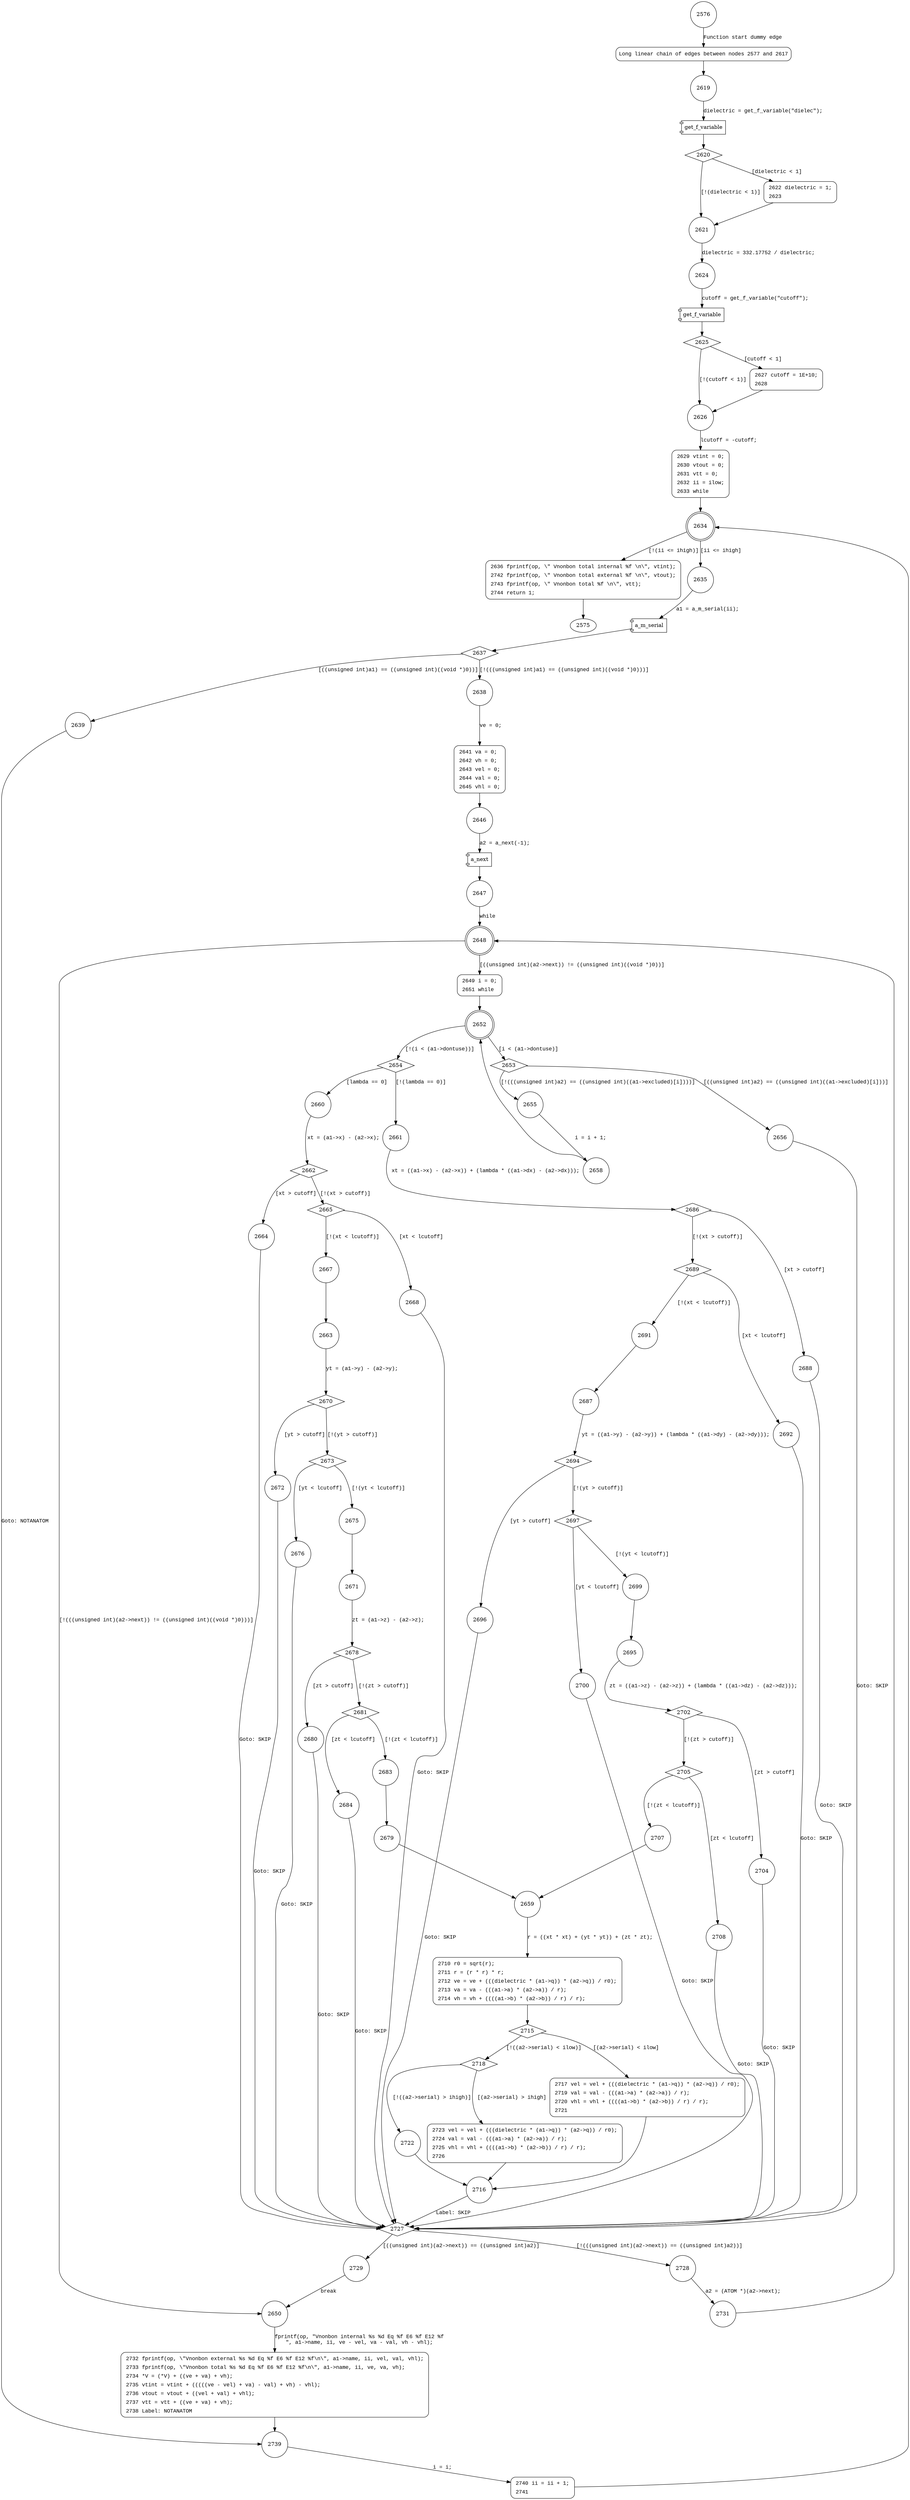 digraph a_nonbon {
2576 [shape="circle"]
2577 [shape="circle"]
2619 [shape="circle"]
2620 [shape="diamond"]
2621 [shape="circle"]
2622 [shape="circle"]
2624 [shape="circle"]
2625 [shape="diamond"]
2626 [shape="circle"]
2627 [shape="circle"]
2629 [shape="circle"]
2634 [shape="doublecircle"]
2636 [shape="circle"]
2635 [shape="circle"]
2637 [shape="diamond"]
2638 [shape="circle"]
2639 [shape="circle"]
2739 [shape="circle"]
2740 [shape="circle"]
2641 [shape="circle"]
2646 [shape="circle"]
2647 [shape="circle"]
2648 [shape="doublecircle"]
2650 [shape="circle"]
2649 [shape="circle"]
2652 [shape="doublecircle"]
2654 [shape="diamond"]
2653 [shape="diamond"]
2655 [shape="circle"]
2656 [shape="circle"]
2727 [shape="diamond"]
2728 [shape="circle"]
2729 [shape="circle"]
2732 [shape="circle"]
2731 [shape="circle"]
2658 [shape="circle"]
2661 [shape="circle"]
2660 [shape="circle"]
2662 [shape="diamond"]
2665 [shape="diamond"]
2664 [shape="circle"]
2667 [shape="circle"]
2668 [shape="circle"]
2663 [shape="circle"]
2670 [shape="diamond"]
2673 [shape="diamond"]
2672 [shape="circle"]
2675 [shape="circle"]
2676 [shape="circle"]
2671 [shape="circle"]
2678 [shape="diamond"]
2681 [shape="diamond"]
2680 [shape="circle"]
2683 [shape="circle"]
2684 [shape="circle"]
2679 [shape="circle"]
2659 [shape="circle"]
2710 [shape="circle"]
2715 [shape="diamond"]
2718 [shape="diamond"]
2717 [shape="circle"]
2716 [shape="circle"]
2722 [shape="circle"]
2723 [shape="circle"]
2686 [shape="diamond"]
2689 [shape="diamond"]
2688 [shape="circle"]
2691 [shape="circle"]
2692 [shape="circle"]
2687 [shape="circle"]
2694 [shape="diamond"]
2697 [shape="diamond"]
2696 [shape="circle"]
2699 [shape="circle"]
2700 [shape="circle"]
2695 [shape="circle"]
2702 [shape="diamond"]
2705 [shape="diamond"]
2704 [shape="circle"]
2707 [shape="circle"]
2708 [shape="circle"]
2577 [style="filled,bold" penwidth="1" fillcolor="white" fontname="Courier New" shape="Mrecord" label="Long linear chain of edges between nodes 2577 and 2617"]
2577 -> 2619[label=""]
2622 [style="filled,bold" penwidth="1" fillcolor="white" fontname="Courier New" shape="Mrecord" label=<<table border="0" cellborder="0" cellpadding="3" bgcolor="white"><tr><td align="right">2622</td><td align="left">dielectric = 1;</td></tr><tr><td align="right">2623</td><td align="left"></td></tr></table>>]
2622 -> 2621[label=""]
2627 [style="filled,bold" penwidth="1" fillcolor="white" fontname="Courier New" shape="Mrecord" label=<<table border="0" cellborder="0" cellpadding="3" bgcolor="white"><tr><td align="right">2627</td><td align="left">cutoff = 1E+10;</td></tr><tr><td align="right">2628</td><td align="left"></td></tr></table>>]
2627 -> 2626[label=""]
2629 [style="filled,bold" penwidth="1" fillcolor="white" fontname="Courier New" shape="Mrecord" label=<<table border="0" cellborder="0" cellpadding="3" bgcolor="white"><tr><td align="right">2629</td><td align="left">vtint = 0;</td></tr><tr><td align="right">2630</td><td align="left">vtout = 0;</td></tr><tr><td align="right">2631</td><td align="left">vtt = 0;</td></tr><tr><td align="right">2632</td><td align="left">ii = ilow;</td></tr><tr><td align="right">2633</td><td align="left">while</td></tr></table>>]
2629 -> 2634[label=""]
2740 [style="filled,bold" penwidth="1" fillcolor="white" fontname="Courier New" shape="Mrecord" label=<<table border="0" cellborder="0" cellpadding="3" bgcolor="white"><tr><td align="right">2740</td><td align="left">ii = ii + 1;</td></tr><tr><td align="right">2741</td><td align="left"></td></tr></table>>]
2740 -> 2634[label=""]
2641 [style="filled,bold" penwidth="1" fillcolor="white" fontname="Courier New" shape="Mrecord" label=<<table border="0" cellborder="0" cellpadding="3" bgcolor="white"><tr><td align="right">2641</td><td align="left">va = 0;</td></tr><tr><td align="right">2642</td><td align="left">vh = 0;</td></tr><tr><td align="right">2643</td><td align="left">vel = 0;</td></tr><tr><td align="right">2644</td><td align="left">val = 0;</td></tr><tr><td align="right">2645</td><td align="left">vhl = 0;</td></tr></table>>]
2641 -> 2646[label=""]
2649 [style="filled,bold" penwidth="1" fillcolor="white" fontname="Courier New" shape="Mrecord" label=<<table border="0" cellborder="0" cellpadding="3" bgcolor="white"><tr><td align="right">2649</td><td align="left">i = 0;</td></tr><tr><td align="right">2651</td><td align="left">while</td></tr></table>>]
2649 -> 2652[label=""]
2732 [style="filled,bold" penwidth="1" fillcolor="white" fontname="Courier New" shape="Mrecord" label=<<table border="0" cellborder="0" cellpadding="3" bgcolor="white"><tr><td align="right">2732</td><td align="left">fprintf(op, \"Vnonbon external %s %d Eq %f E6 %f E12 %f\n\", a1-&gt;name, ii, vel, val, vhl);</td></tr><tr><td align="right">2733</td><td align="left">fprintf(op, \"Vnonbon total %s %d Eq %f E6 %f E12 %f\n\", a1-&gt;name, ii, ve, va, vh);</td></tr><tr><td align="right">2734</td><td align="left">*V = (*V) + ((ve + va) + vh);</td></tr><tr><td align="right">2735</td><td align="left">vtint = vtint + (((((ve - vel) + va) - val) + vh) - vhl);</td></tr><tr><td align="right">2736</td><td align="left">vtout = vtout + ((vel + val) + vhl);</td></tr><tr><td align="right">2737</td><td align="left">vtt = vtt + ((ve + va) + vh);</td></tr><tr><td align="right">2738</td><td align="left">Label: NOTANATOM</td></tr></table>>]
2732 -> 2739[label=""]
2710 [style="filled,bold" penwidth="1" fillcolor="white" fontname="Courier New" shape="Mrecord" label=<<table border="0" cellborder="0" cellpadding="3" bgcolor="white"><tr><td align="right">2710</td><td align="left">r0 = sqrt(r);</td></tr><tr><td align="right">2711</td><td align="left">r = (r * r) * r;</td></tr><tr><td align="right">2712</td><td align="left">ve = ve + (((dielectric * (a1-&gt;q)) * (a2-&gt;q)) / r0);</td></tr><tr><td align="right">2713</td><td align="left">va = va - (((a1-&gt;a) * (a2-&gt;a)) / r);</td></tr><tr><td align="right">2714</td><td align="left">vh = vh + ((((a1-&gt;b) * (a2-&gt;b)) / r) / r);</td></tr></table>>]
2710 -> 2715[label=""]
2717 [style="filled,bold" penwidth="1" fillcolor="white" fontname="Courier New" shape="Mrecord" label=<<table border="0" cellborder="0" cellpadding="3" bgcolor="white"><tr><td align="right">2717</td><td align="left">vel = vel + (((dielectric * (a1-&gt;q)) * (a2-&gt;q)) / r0);</td></tr><tr><td align="right">2719</td><td align="left">val = val - (((a1-&gt;a) * (a2-&gt;a)) / r);</td></tr><tr><td align="right">2720</td><td align="left">vhl = vhl + ((((a1-&gt;b) * (a2-&gt;b)) / r) / r);</td></tr><tr><td align="right">2721</td><td align="left"></td></tr></table>>]
2717 -> 2716[label=""]
2723 [style="filled,bold" penwidth="1" fillcolor="white" fontname="Courier New" shape="Mrecord" label=<<table border="0" cellborder="0" cellpadding="3" bgcolor="white"><tr><td align="right">2723</td><td align="left">vel = vel + (((dielectric * (a1-&gt;q)) * (a2-&gt;q)) / r0);</td></tr><tr><td align="right">2724</td><td align="left">val = val - (((a1-&gt;a) * (a2-&gt;a)) / r);</td></tr><tr><td align="right">2725</td><td align="left">vhl = vhl + ((((a1-&gt;b) * (a2-&gt;b)) / r) / r);</td></tr><tr><td align="right">2726</td><td align="left"></td></tr></table>>]
2723 -> 2716[label=""]
2636 [style="filled,bold" penwidth="1" fillcolor="white" fontname="Courier New" shape="Mrecord" label=<<table border="0" cellborder="0" cellpadding="3" bgcolor="white"><tr><td align="right">2636</td><td align="left">fprintf(op, \" Vnonbon total internal %f \n\", vtint);</td></tr><tr><td align="right">2742</td><td align="left">fprintf(op, \" Vnonbon total external %f \n\", vtout);</td></tr><tr><td align="right">2743</td><td align="left">fprintf(op, \" Vnonbon total %f \n\", vtt);</td></tr><tr><td align="right">2744</td><td align="left">return 1;</td></tr></table>>]
2636 -> 2575[label=""]
2576 -> 2577 [label="Function start dummy edge" fontname="Courier New"]
100559 [shape="component" label="get_f_variable"]
2619 -> 100559 [label="dielectric = get_f_variable(\"dielec\");" fontname="Courier New"]
100559 -> 2620 [label="" fontname="Courier New"]
2620 -> 2621 [label="[!(dielectric < 1)]" fontname="Courier New"]
2620 -> 2622 [label="[dielectric < 1]" fontname="Courier New"]
2621 -> 2624 [label="dielectric = 332.17752 / dielectric;" fontname="Courier New"]
100560 [shape="component" label="get_f_variable"]
2624 -> 100560 [label="cutoff = get_f_variable(\"cutoff\");" fontname="Courier New"]
100560 -> 2625 [label="" fontname="Courier New"]
2625 -> 2626 [label="[!(cutoff < 1)]" fontname="Courier New"]
2625 -> 2627 [label="[cutoff < 1]" fontname="Courier New"]
2626 -> 2629 [label="lcutoff = -cutoff;" fontname="Courier New"]
2634 -> 2636 [label="[!(ii <= ihigh)]" fontname="Courier New"]
2634 -> 2635 [label="[ii <= ihigh]" fontname="Courier New"]
100561 [shape="component" label="a_m_serial"]
2635 -> 100561 [label="a1 = a_m_serial(ii);" fontname="Courier New"]
100561 -> 2637 [label="" fontname="Courier New"]
2637 -> 2638 [label="[!(((unsigned int)a1) == ((unsigned int)((void *)0)))]" fontname="Courier New"]
2637 -> 2639 [label="[((unsigned int)a1) == ((unsigned int)((void *)0))]" fontname="Courier New"]
2739 -> 2740 [label="i = i;" fontname="Courier New"]
2638 -> 2641 [label="ve = 0;" fontname="Courier New"]
100562 [shape="component" label="a_next"]
2646 -> 100562 [label="a2 = a_next(-1);" fontname="Courier New"]
100562 -> 2647 [label="" fontname="Courier New"]
2648 -> 2650 [label="[!(((unsigned int)(a2->next)) != ((unsigned int)((void *)0)))]" fontname="Courier New"]
2648 -> 2649 [label="[((unsigned int)(a2->next)) != ((unsigned int)((void *)0))]" fontname="Courier New"]
2652 -> 2654 [label="[!(i < (a1->dontuse))]" fontname="Courier New"]
2652 -> 2653 [label="[i < (a1->dontuse)]" fontname="Courier New"]
2653 -> 2655 [label="[!(((unsigned int)a2) == ((unsigned int)((a1->excluded)[i])))]" fontname="Courier New"]
2653 -> 2656 [label="[((unsigned int)a2) == ((unsigned int)((a1->excluded)[i]))]" fontname="Courier New"]
2727 -> 2728 [label="[!(((unsigned int)(a2->next)) == ((unsigned int)a2))]" fontname="Courier New"]
2727 -> 2729 [label="[((unsigned int)(a2->next)) == ((unsigned int)a2)]" fontname="Courier New"]
2650 -> 2732 [label="fprintf(op, \"Vnonbon internal %s %d Eq %f E6 %f E12 %f\n\", a1->name, ii, ve - vel, va - val, vh - vhl);" fontname="Courier New"]
2728 -> 2731 [label="a2 = (ATOM *)(a2->next);" fontname="Courier New"]
2655 -> 2658 [label="i = i + 1;" fontname="Courier New"]
2654 -> 2661 [label="[!(lambda == 0)]" fontname="Courier New"]
2654 -> 2660 [label="[lambda == 0]" fontname="Courier New"]
2662 -> 2665 [label="[!(xt > cutoff)]" fontname="Courier New"]
2662 -> 2664 [label="[xt > cutoff]" fontname="Courier New"]
2665 -> 2667 [label="[!(xt < lcutoff)]" fontname="Courier New"]
2665 -> 2668 [label="[xt < lcutoff]" fontname="Courier New"]
2667 -> 2663 [label="" fontname="Courier New"]
2670 -> 2673 [label="[!(yt > cutoff)]" fontname="Courier New"]
2670 -> 2672 [label="[yt > cutoff]" fontname="Courier New"]
2673 -> 2675 [label="[!(yt < lcutoff)]" fontname="Courier New"]
2673 -> 2676 [label="[yt < lcutoff]" fontname="Courier New"]
2675 -> 2671 [label="" fontname="Courier New"]
2678 -> 2681 [label="[!(zt > cutoff)]" fontname="Courier New"]
2678 -> 2680 [label="[zt > cutoff]" fontname="Courier New"]
2681 -> 2683 [label="[!(zt < lcutoff)]" fontname="Courier New"]
2681 -> 2684 [label="[zt < lcutoff]" fontname="Courier New"]
2683 -> 2679 [label="" fontname="Courier New"]
2659 -> 2710 [label="r = ((xt * xt) + (yt * yt)) + (zt * zt);" fontname="Courier New"]
2715 -> 2718 [label="[!((a2->serial) < ilow)]" fontname="Courier New"]
2715 -> 2717 [label="[(a2->serial) < ilow]" fontname="Courier New"]
2716 -> 2727 [label="Label: SKIP" fontname="Courier New"]
2718 -> 2722 [label="[!((a2->serial) > ihigh)]" fontname="Courier New"]
2718 -> 2723 [label="[(a2->serial) > ihigh]" fontname="Courier New"]
2722 -> 2716 [label="" fontname="Courier New"]
2686 -> 2689 [label="[!(xt > cutoff)]" fontname="Courier New"]
2686 -> 2688 [label="[xt > cutoff]" fontname="Courier New"]
2689 -> 2691 [label="[!(xt < lcutoff)]" fontname="Courier New"]
2689 -> 2692 [label="[xt < lcutoff]" fontname="Courier New"]
2691 -> 2687 [label="" fontname="Courier New"]
2694 -> 2697 [label="[!(yt > cutoff)]" fontname="Courier New"]
2694 -> 2696 [label="[yt > cutoff]" fontname="Courier New"]
2697 -> 2699 [label="[!(yt < lcutoff)]" fontname="Courier New"]
2697 -> 2700 [label="[yt < lcutoff]" fontname="Courier New"]
2699 -> 2695 [label="" fontname="Courier New"]
2702 -> 2705 [label="[!(zt > cutoff)]" fontname="Courier New"]
2702 -> 2704 [label="[zt > cutoff]" fontname="Courier New"]
2705 -> 2707 [label="[!(zt < lcutoff)]" fontname="Courier New"]
2705 -> 2708 [label="[zt < lcutoff]" fontname="Courier New"]
2707 -> 2659 [label="" fontname="Courier New"]
2639 -> 2739 [label="Goto: NOTANATOM" fontname="Courier New"]
2647 -> 2648 [label="while" fontname="Courier New"]
2656 -> 2727 [label="Goto: SKIP" fontname="Courier New"]
2729 -> 2650 [label="break" fontname="Courier New"]
2731 -> 2648 [label="" fontname="Courier New"]
2658 -> 2652 [label="" fontname="Courier New"]
2660 -> 2662 [label="xt = (a1->x) - (a2->x);" fontname="Courier New"]
2664 -> 2727 [label="Goto: SKIP" fontname="Courier New"]
2668 -> 2727 [label="Goto: SKIP" fontname="Courier New"]
2663 -> 2670 [label="yt = (a1->y) - (a2->y);" fontname="Courier New"]
2672 -> 2727 [label="Goto: SKIP" fontname="Courier New"]
2676 -> 2727 [label="Goto: SKIP" fontname="Courier New"]
2671 -> 2678 [label="zt = (a1->z) - (a2->z);" fontname="Courier New"]
2680 -> 2727 [label="Goto: SKIP" fontname="Courier New"]
2684 -> 2727 [label="Goto: SKIP" fontname="Courier New"]
2679 -> 2659 [label="" fontname="Courier New"]
2661 -> 2686 [label="xt = ((a1->x) - (a2->x)) + (lambda * ((a1->dx) - (a2->dx)));" fontname="Courier New"]
2688 -> 2727 [label="Goto: SKIP" fontname="Courier New"]
2692 -> 2727 [label="Goto: SKIP" fontname="Courier New"]
2687 -> 2694 [label="yt = ((a1->y) - (a2->y)) + (lambda * ((a1->dy) - (a2->dy)));" fontname="Courier New"]
2696 -> 2727 [label="Goto: SKIP" fontname="Courier New"]
2700 -> 2727 [label="Goto: SKIP" fontname="Courier New"]
2695 -> 2702 [label="zt = ((a1->z) - (a2->z)) + (lambda * ((a1->dz) - (a2->dz)));" fontname="Courier New"]
2704 -> 2727 [label="Goto: SKIP" fontname="Courier New"]
2708 -> 2727 [label="Goto: SKIP" fontname="Courier New"]
}